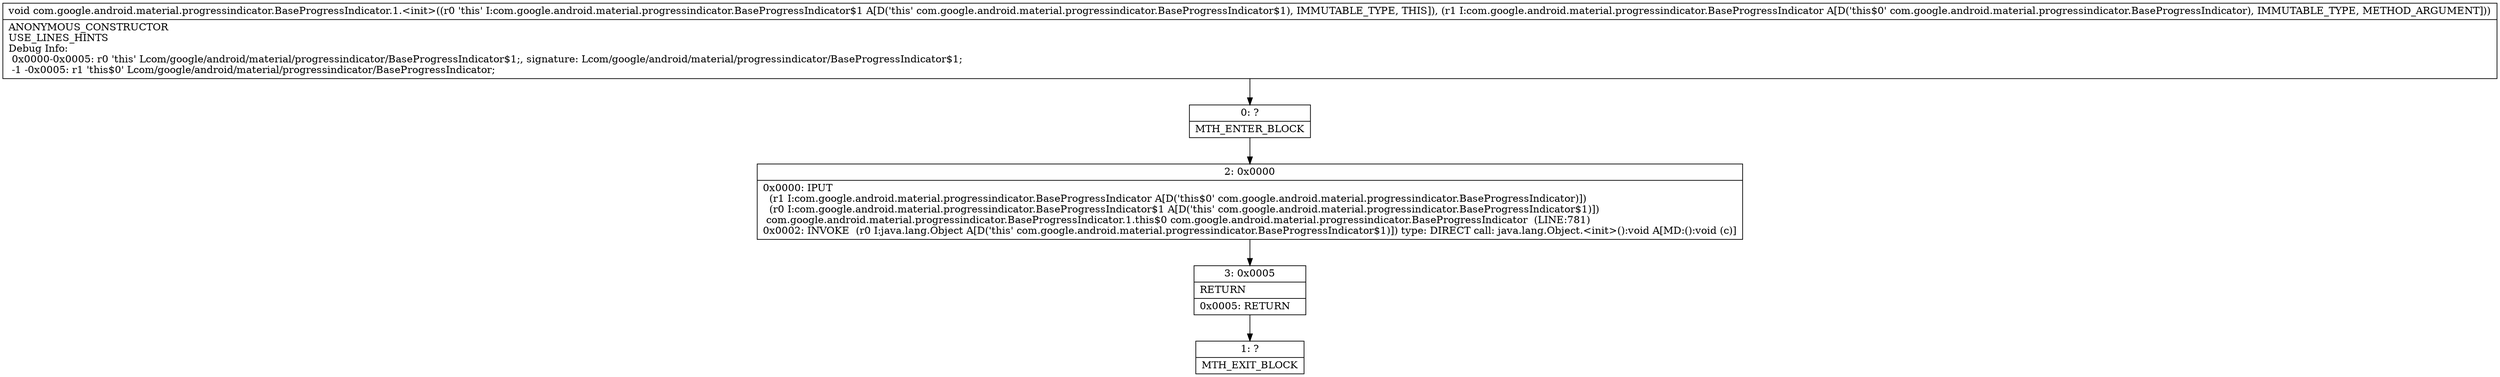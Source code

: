 digraph "CFG forcom.google.android.material.progressindicator.BaseProgressIndicator.1.\<init\>(Lcom\/google\/android\/material\/progressindicator\/BaseProgressIndicator;)V" {
Node_0 [shape=record,label="{0\:\ ?|MTH_ENTER_BLOCK\l}"];
Node_2 [shape=record,label="{2\:\ 0x0000|0x0000: IPUT  \l  (r1 I:com.google.android.material.progressindicator.BaseProgressIndicator A[D('this$0' com.google.android.material.progressindicator.BaseProgressIndicator)])\l  (r0 I:com.google.android.material.progressindicator.BaseProgressIndicator$1 A[D('this' com.google.android.material.progressindicator.BaseProgressIndicator$1)])\l com.google.android.material.progressindicator.BaseProgressIndicator.1.this$0 com.google.android.material.progressindicator.BaseProgressIndicator  (LINE:781)\l0x0002: INVOKE  (r0 I:java.lang.Object A[D('this' com.google.android.material.progressindicator.BaseProgressIndicator$1)]) type: DIRECT call: java.lang.Object.\<init\>():void A[MD:():void (c)]\l}"];
Node_3 [shape=record,label="{3\:\ 0x0005|RETURN\l|0x0005: RETURN   \l}"];
Node_1 [shape=record,label="{1\:\ ?|MTH_EXIT_BLOCK\l}"];
MethodNode[shape=record,label="{void com.google.android.material.progressindicator.BaseProgressIndicator.1.\<init\>((r0 'this' I:com.google.android.material.progressindicator.BaseProgressIndicator$1 A[D('this' com.google.android.material.progressindicator.BaseProgressIndicator$1), IMMUTABLE_TYPE, THIS]), (r1 I:com.google.android.material.progressindicator.BaseProgressIndicator A[D('this$0' com.google.android.material.progressindicator.BaseProgressIndicator), IMMUTABLE_TYPE, METHOD_ARGUMENT]))  | ANONYMOUS_CONSTRUCTOR\lUSE_LINES_HINTS\lDebug Info:\l  0x0000\-0x0005: r0 'this' Lcom\/google\/android\/material\/progressindicator\/BaseProgressIndicator$1;, signature: Lcom\/google\/android\/material\/progressindicator\/BaseProgressIndicator$1;\l  \-1 \-0x0005: r1 'this$0' Lcom\/google\/android\/material\/progressindicator\/BaseProgressIndicator;\l}"];
MethodNode -> Node_0;Node_0 -> Node_2;
Node_2 -> Node_3;
Node_3 -> Node_1;
}

